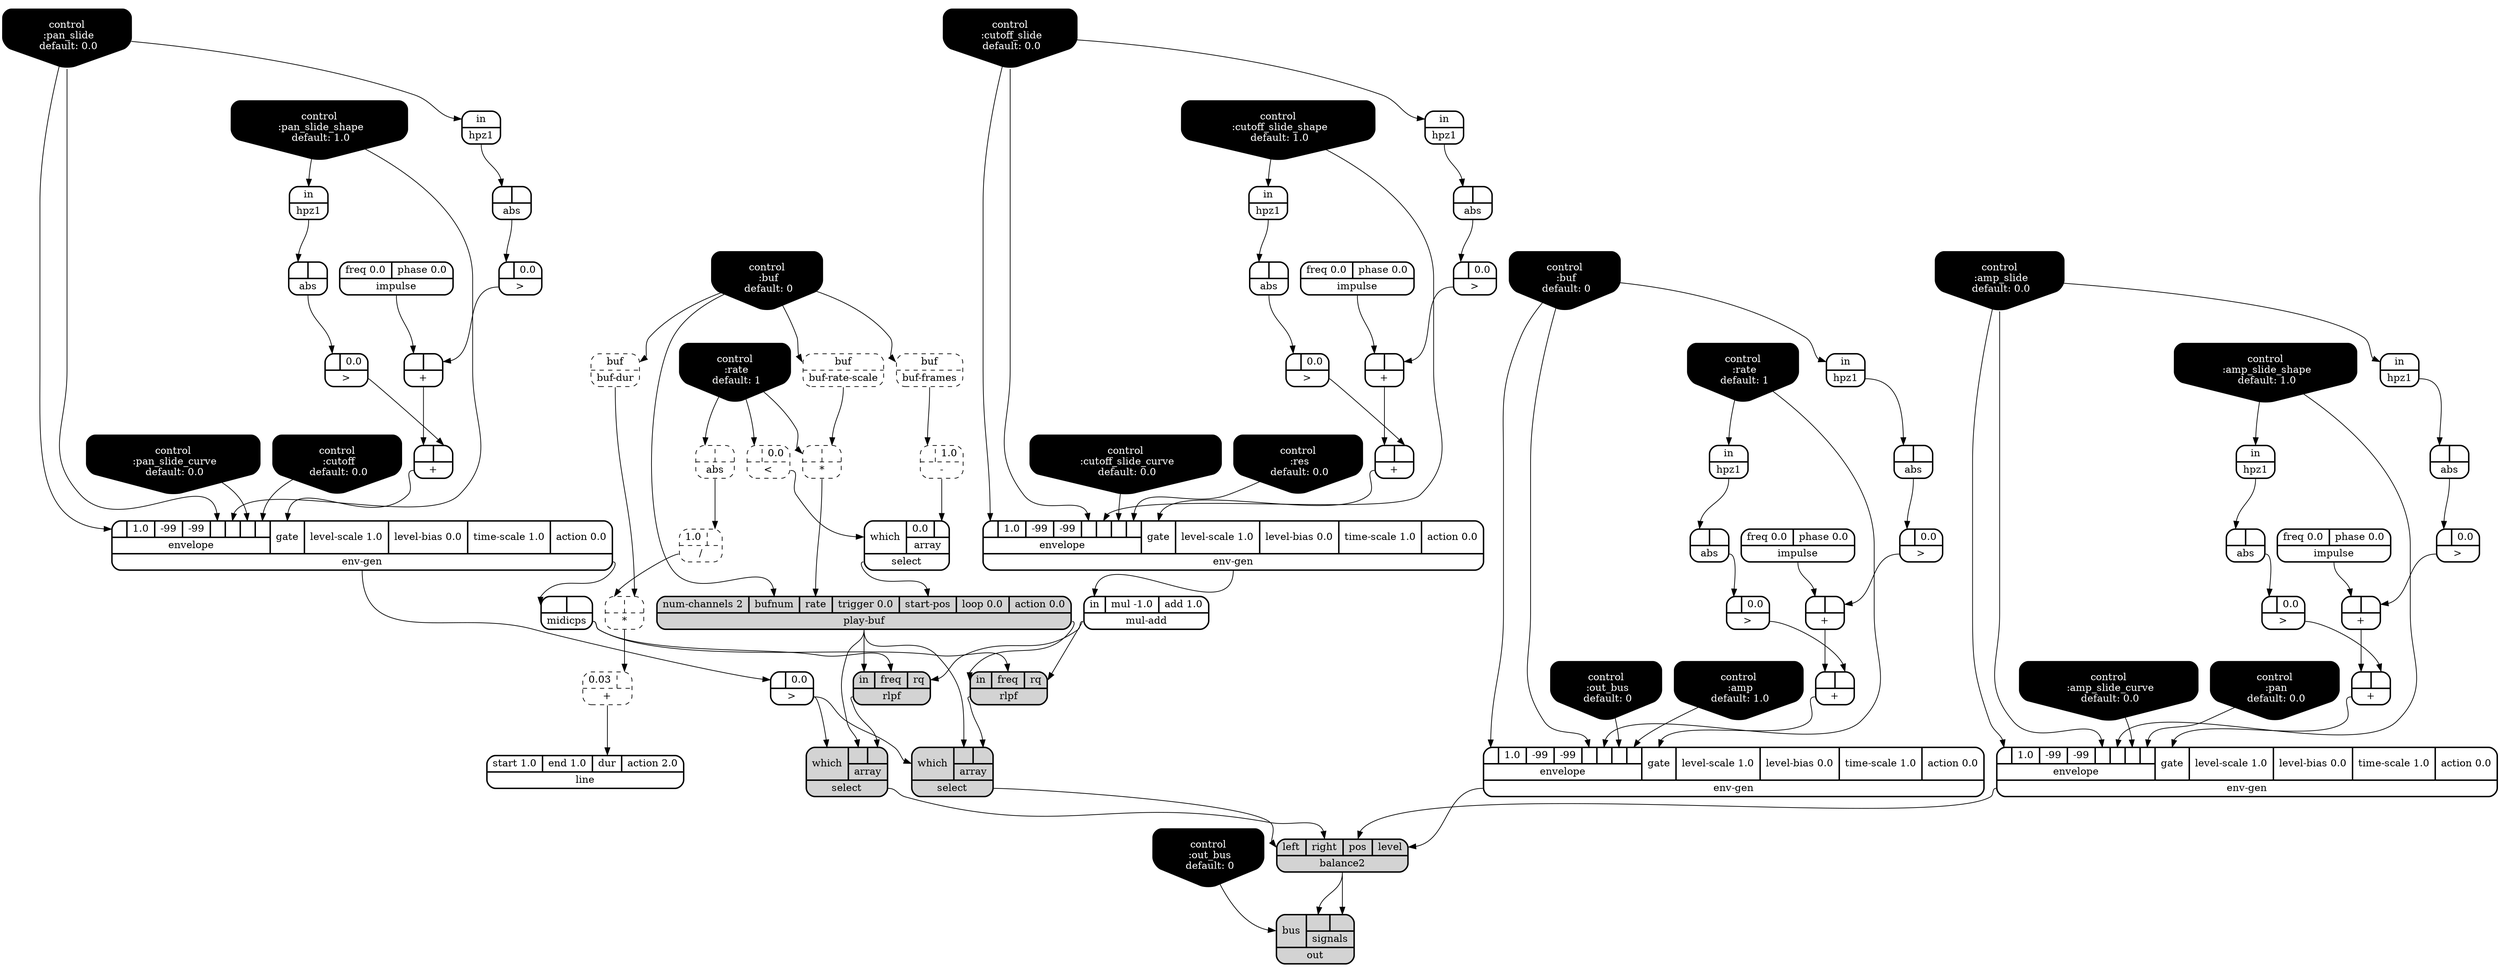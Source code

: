 digraph synthdef {
36 [label = "{{ <a> |<b> } |<__UG_NAME__>* }" style="dashed, rounded" shape=record rankdir=LR];
78 [label = "{{ <a> |<b> } |<__UG_NAME__>* }" style="dashed, rounded" shape=record rankdir=LR];
23 [label = "{{ <a> |<b> } |<__UG_NAME__>+ }" style="bold, rounded" shape=record rankdir=LR];
28 [label = "{{ <a> |<b> } |<__UG_NAME__>+ }" style="bold, rounded" shape=record rankdir=LR];
32 [label = "{{ <a> |<b> } |<__UG_NAME__>+ }" style="bold, rounded" shape=record rankdir=LR];
46 [label = "{{ <a> |<b> } |<__UG_NAME__>+ }" style="bold, rounded" shape=record rankdir=LR];
54 [label = "{{ <a> |<b> } |<__UG_NAME__>+ }" style="bold, rounded" shape=record rankdir=LR];
63 [label = "{{ <a> |<b> } |<__UG_NAME__>+ }" style="bold, rounded" shape=record rankdir=LR];
67 [label = "{{ <a> |<b> } |<__UG_NAME__>+ }" style="bold, rounded" shape=record rankdir=LR];
71 [label = "{{ <a> |<b> } |<__UG_NAME__>+ }" style="bold, rounded" shape=record rankdir=LR];
79 [label = "{{ <a> 0.03|<b> } |<__UG_NAME__>+ }" style="dashed, rounded" shape=record rankdir=LR];
39 [label = "{{ <a> |<b> 1.0} |<__UG_NAME__>- }" style="dashed, rounded" shape=record rankdir=LR];
76 [label = "{{ <a> 1.0|<b> } |<__UG_NAME__>/ }" style="dashed, rounded" shape=record rankdir=LR];
37 [label = "{{ <a> |<b> 0.0} |<__UG_NAME__>\< }" style="dashed, rounded" shape=record rankdir=LR];
22 [label = "{{ <a> |<b> 0.0} |<__UG_NAME__>\> }" style="bold, rounded" shape=record rankdir=LR];
27 [label = "{{ <a> |<b> 0.0} |<__UG_NAME__>\> }" style="bold, rounded" shape=record rankdir=LR];
31 [label = "{{ <a> |<b> 0.0} |<__UG_NAME__>\> }" style="bold, rounded" shape=record rankdir=LR];
34 [label = "{{ <a> |<b> 0.0} |<__UG_NAME__>\> }" style="bold, rounded" shape=record rankdir=LR];
45 [label = "{{ <a> |<b> 0.0} |<__UG_NAME__>\> }" style="bold, rounded" shape=record rankdir=LR];
53 [label = "{{ <a> |<b> 0.0} |<__UG_NAME__>\> }" style="bold, rounded" shape=record rankdir=LR];
57 [label = "{{ <a> |<b> 0.0} |<__UG_NAME__>\> }" style="bold, rounded" shape=record rankdir=LR];
66 [label = "{{ <a> |<b> 0.0} |<__UG_NAME__>\> }" style="bold, rounded" shape=record rankdir=LR];
70 [label = "{{ <a> |<b> 0.0} |<__UG_NAME__>\> }" style="bold, rounded" shape=record rankdir=LR];
21 [label = "{{ <a> |<b> } |<__UG_NAME__>abs }" style="bold, rounded" shape=record rankdir=LR];
26 [label = "{{ <a> |<b> } |<__UG_NAME__>abs }" style="bold, rounded" shape=record rankdir=LR];
30 [label = "{{ <a> |<b> } |<__UG_NAME__>abs }" style="bold, rounded" shape=record rankdir=LR];
44 [label = "{{ <a> |<b> } |<__UG_NAME__>abs }" style="bold, rounded" shape=record rankdir=LR];
52 [label = "{{ <a> |<b> } |<__UG_NAME__>abs }" style="bold, rounded" shape=record rankdir=LR];
56 [label = "{{ <a> |<b> } |<__UG_NAME__>abs }" style="bold, rounded" shape=record rankdir=LR];
59 [label = "{{ <a> |<b> } |<__UG_NAME__>abs }" style="bold, rounded" shape=record rankdir=LR];
69 [label = "{{ <a> |<b> } |<__UG_NAME__>abs }" style="bold, rounded" shape=record rankdir=LR];
75 [label = "{{ <a> |<b> } |<__UG_NAME__>abs }" style="dashed, rounded" shape=record rankdir=LR];
73 [label = "{{ <left> left|<right> right|<pos> pos|<level> level} |<__UG_NAME__>balance2 }" style="filled, bold, rounded"  shape=record rankdir=LR];
77 [label = "{{ <buf> buf} |<__UG_NAME__>buf-dur }" style="dashed, rounded" shape=record rankdir=LR];
38 [label = "{{ <buf> buf} |<__UG_NAME__>buf-frames }" style="dashed, rounded" shape=record rankdir=LR];
35 [label = "{{ <buf> buf} |<__UG_NAME__>buf-rate-scale }" style="dashed, rounded" shape=record rankdir=LR];
0 [label = "control
 :buf
 default: 0" shape=invhouse style="rounded, filled, bold" fillcolor=black fontcolor=white ]; 
1 [label = "control
 :rate
 default: 1" shape=invhouse style="rounded, filled, bold" fillcolor=black fontcolor=white ]; 
2 [label = "control
 :out_bus
 default: 0" shape=invhouse style="rounded, filled, bold" fillcolor=black fontcolor=white ]; 
3 [label = "control
 :buf
 default: 0" shape=invhouse style="rounded, filled, bold" fillcolor=black fontcolor=white ]; 
4 [label = "control
 :rate
 default: 1" shape=invhouse style="rounded, filled, bold" fillcolor=black fontcolor=white ]; 
5 [label = "control
 :out_bus
 default: 0" shape=invhouse style="rounded, filled, bold" fillcolor=black fontcolor=white ]; 
6 [label = "control
 :amp
 default: 1.0" shape=invhouse style="rounded, filled, bold" fillcolor=black fontcolor=white ]; 
7 [label = "control
 :amp_slide
 default: 0.0" shape=invhouse style="rounded, filled, bold" fillcolor=black fontcolor=white ]; 
8 [label = "control
 :amp_slide_shape
 default: 1.0" shape=invhouse style="rounded, filled, bold" fillcolor=black fontcolor=white ]; 
9 [label = "control
 :amp_slide_curve
 default: 0.0" shape=invhouse style="rounded, filled, bold" fillcolor=black fontcolor=white ]; 
10 [label = "control
 :pan
 default: 0.0" shape=invhouse style="rounded, filled, bold" fillcolor=black fontcolor=white ]; 
11 [label = "control
 :pan_slide
 default: 0.0" shape=invhouse style="rounded, filled, bold" fillcolor=black fontcolor=white ]; 
12 [label = "control
 :pan_slide_shape
 default: 1.0" shape=invhouse style="rounded, filled, bold" fillcolor=black fontcolor=white ]; 
13 [label = "control
 :pan_slide_curve
 default: 0.0" shape=invhouse style="rounded, filled, bold" fillcolor=black fontcolor=white ]; 
14 [label = "control
 :cutoff
 default: 0.0" shape=invhouse style="rounded, filled, bold" fillcolor=black fontcolor=white ]; 
15 [label = "control
 :cutoff_slide
 default: 0.0" shape=invhouse style="rounded, filled, bold" fillcolor=black fontcolor=white ]; 
16 [label = "control
 :cutoff_slide_shape
 default: 1.0" shape=invhouse style="rounded, filled, bold" fillcolor=black fontcolor=white ]; 
17 [label = "control
 :cutoff_slide_curve
 default: 0.0" shape=invhouse style="rounded, filled, bold" fillcolor=black fontcolor=white ]; 
18 [label = "control
 :res
 default: 0.0" shape=invhouse style="rounded, filled, bold" fillcolor=black fontcolor=white ]; 
33 [label = "{{ {{<envelope___control___0>|1.0|-99|-99|<envelope___control___4>|<envelope___control___5>|<envelope___control___6>|<envelope___control___7>}|envelope}|<gate> gate|<level____scale> level-scale 1.0|<level____bias> level-bias 0.0|<time____scale> time-scale 1.0|<action> action 0.0} |<__UG_NAME__>env-gen }" style="bold, rounded" shape=record rankdir=LR];
47 [label = "{{ {{<envelope___control___0>|1.0|-99|-99|<envelope___control___4>|<envelope___control___5>|<envelope___control___6>|<envelope___control___7>}|envelope}|<gate> gate|<level____scale> level-scale 1.0|<level____bias> level-bias 0.0|<time____scale> time-scale 1.0|<action> action 0.0} |<__UG_NAME__>env-gen }" style="bold, rounded" shape=record rankdir=LR];
64 [label = "{{ {{<envelope___control___0>|1.0|-99|-99|<envelope___control___4>|<envelope___control___5>|<envelope___control___6>|<envelope___control___7>}|envelope}|<gate> gate|<level____scale> level-scale 1.0|<level____bias> level-bias 0.0|<time____scale> time-scale 1.0|<action> action 0.0} |<__UG_NAME__>env-gen }" style="bold, rounded" shape=record rankdir=LR];
72 [label = "{{ {{<envelope___control___0>|1.0|-99|-99|<envelope___control___4>|<envelope___control___5>|<envelope___control___6>|<envelope___control___7>}|envelope}|<gate> gate|<level____scale> level-scale 1.0|<level____bias> level-bias 0.0|<time____scale> time-scale 1.0|<action> action 0.0} |<__UG_NAME__>env-gen }" style="bold, rounded" shape=record rankdir=LR];
20 [label = "{{ <in> in} |<__UG_NAME__>hpz1 }" style="bold, rounded" shape=record rankdir=LR];
25 [label = "{{ <in> in} |<__UG_NAME__>hpz1 }" style="bold, rounded" shape=record rankdir=LR];
29 [label = "{{ <in> in} |<__UG_NAME__>hpz1 }" style="bold, rounded" shape=record rankdir=LR];
43 [label = "{{ <in> in} |<__UG_NAME__>hpz1 }" style="bold, rounded" shape=record rankdir=LR];
51 [label = "{{ <in> in} |<__UG_NAME__>hpz1 }" style="bold, rounded" shape=record rankdir=LR];
55 [label = "{{ <in> in} |<__UG_NAME__>hpz1 }" style="bold, rounded" shape=record rankdir=LR];
58 [label = "{{ <in> in} |<__UG_NAME__>hpz1 }" style="bold, rounded" shape=record rankdir=LR];
68 [label = "{{ <in> in} |<__UG_NAME__>hpz1 }" style="bold, rounded" shape=record rankdir=LR];
19 [label = "{{ <freq> freq 0.0|<phase> phase 0.0} |<__UG_NAME__>impulse }" style="bold, rounded" shape=record rankdir=LR];
24 [label = "{{ <freq> freq 0.0|<phase> phase 0.0} |<__UG_NAME__>impulse }" style="bold, rounded" shape=record rankdir=LR];
50 [label = "{{ <freq> freq 0.0|<phase> phase 0.0} |<__UG_NAME__>impulse }" style="bold, rounded" shape=record rankdir=LR];
65 [label = "{{ <freq> freq 0.0|<phase> phase 0.0} |<__UG_NAME__>impulse }" style="bold, rounded" shape=record rankdir=LR];
80 [label = "{{ <start> start 1.0|<end> end 1.0|<dur> dur|<action> action 2.0} |<__UG_NAME__>line }" style="bold, rounded" shape=record rankdir=LR];
42 [label = "{{ <a> |<b> } |<__UG_NAME__>midicps }" style="bold, rounded" shape=record rankdir=LR];
48 [label = "{{ <in> in|<mul> mul -1.0|<add> add 1.0} |<__UG_NAME__>mul-add }" style="bold, rounded" shape=record rankdir=LR];
74 [label = "{{ <bus> bus|{{<signals___balance2___0>|<signals___balance2___1>}|signals}} |<__UG_NAME__>out }" style="filled, bold, rounded"  shape=record rankdir=LR];
41 [label = "{{ <num____channels> num-channels 2|<bufnum> bufnum|<rate> rate|<trigger> trigger 0.0|<start____pos> start-pos|<loop> loop 0.0|<action> action 0.0} |<__UG_NAME__>play-buf }" style="filled, bold, rounded"  shape=record rankdir=LR];
49 [label = "{{ <in> in|<freq> freq|<rq> rq} |<__UG_NAME__>rlpf }" style="filled, bold, rounded"  shape=record rankdir=LR];
60 [label = "{{ <in> in|<freq> freq|<rq> rq} |<__UG_NAME__>rlpf }" style="filled, bold, rounded"  shape=record rankdir=LR];
40 [label = "{{ <which> which|{{0.0|<array___binary____op____u____gen___1>}|array}} |<__UG_NAME__>select }" style="bold, rounded" shape=record rankdir=LR];
61 [label = "{{ <which> which|{{<array___play____buf___0>|<array___rlpf___1>}|array}} |<__UG_NAME__>select }" style="filled, bold, rounded"  shape=record rankdir=LR];
62 [label = "{{ <which> which|{{<array___play____buf___0>|<array___rlpf___1>}|array}} |<__UG_NAME__>select }" style="filled, bold, rounded"  shape=record rankdir=LR];

35:__UG_NAME__ -> 36:b ;
1:__UG_NAME__ -> 36:a ;
77:__UG_NAME__ -> 78:b ;
76:__UG_NAME__ -> 78:a ;
22:__UG_NAME__ -> 23:b ;
19:__UG_NAME__ -> 23:a ;
27:__UG_NAME__ -> 28:b ;
24:__UG_NAME__ -> 28:a ;
31:__UG_NAME__ -> 32:b ;
28:__UG_NAME__ -> 32:a ;
45:__UG_NAME__ -> 46:b ;
23:__UG_NAME__ -> 46:a ;
53:__UG_NAME__ -> 54:b ;
50:__UG_NAME__ -> 54:a ;
57:__UG_NAME__ -> 63:b ;
54:__UG_NAME__ -> 63:a ;
66:__UG_NAME__ -> 67:b ;
65:__UG_NAME__ -> 67:a ;
70:__UG_NAME__ -> 71:b ;
67:__UG_NAME__ -> 71:a ;
78:__UG_NAME__ -> 79:b ;
38:__UG_NAME__ -> 39:a ;
75:__UG_NAME__ -> 76:b ;
1:__UG_NAME__ -> 37:a ;
21:__UG_NAME__ -> 22:a ;
26:__UG_NAME__ -> 27:a ;
30:__UG_NAME__ -> 31:a ;
33:__UG_NAME__ -> 34:a ;
44:__UG_NAME__ -> 45:a ;
52:__UG_NAME__ -> 53:a ;
56:__UG_NAME__ -> 57:a ;
59:__UG_NAME__ -> 66:a ;
69:__UG_NAME__ -> 70:a ;
20:__UG_NAME__ -> 21:a ;
25:__UG_NAME__ -> 26:a ;
29:__UG_NAME__ -> 30:a ;
43:__UG_NAME__ -> 44:a ;
51:__UG_NAME__ -> 52:a ;
55:__UG_NAME__ -> 56:a ;
58:__UG_NAME__ -> 59:a ;
68:__UG_NAME__ -> 69:a ;
1:__UG_NAME__ -> 75:a ;
72:__UG_NAME__ -> 73:level ;
64:__UG_NAME__ -> 73:pos ;
62:__UG_NAME__ -> 73:right ;
61:__UG_NAME__ -> 73:left ;
0:__UG_NAME__ -> 77:buf ;
0:__UG_NAME__ -> 38:buf ;
0:__UG_NAME__ -> 35:buf ;
32:__UG_NAME__ -> 33:gate ;
11:__UG_NAME__ -> 33:envelope___control___0 ;
11:__UG_NAME__ -> 33:envelope___control___4 ;
12:__UG_NAME__ -> 33:envelope___control___5 ;
13:__UG_NAME__ -> 33:envelope___control___6 ;
14:__UG_NAME__ -> 33:envelope___control___7 ;
46:__UG_NAME__ -> 47:gate ;
15:__UG_NAME__ -> 47:envelope___control___0 ;
15:__UG_NAME__ -> 47:envelope___control___4 ;
16:__UG_NAME__ -> 47:envelope___control___5 ;
17:__UG_NAME__ -> 47:envelope___control___6 ;
18:__UG_NAME__ -> 47:envelope___control___7 ;
63:__UG_NAME__ -> 64:gate ;
7:__UG_NAME__ -> 64:envelope___control___0 ;
7:__UG_NAME__ -> 64:envelope___control___4 ;
8:__UG_NAME__ -> 64:envelope___control___5 ;
9:__UG_NAME__ -> 64:envelope___control___6 ;
10:__UG_NAME__ -> 64:envelope___control___7 ;
71:__UG_NAME__ -> 72:gate ;
3:__UG_NAME__ -> 72:envelope___control___0 ;
3:__UG_NAME__ -> 72:envelope___control___4 ;
4:__UG_NAME__ -> 72:envelope___control___5 ;
5:__UG_NAME__ -> 72:envelope___control___6 ;
6:__UG_NAME__ -> 72:envelope___control___7 ;
15:__UG_NAME__ -> 20:in ;
11:__UG_NAME__ -> 25:in ;
12:__UG_NAME__ -> 29:in ;
16:__UG_NAME__ -> 43:in ;
7:__UG_NAME__ -> 51:in ;
8:__UG_NAME__ -> 55:in ;
3:__UG_NAME__ -> 58:in ;
4:__UG_NAME__ -> 68:in ;
79:__UG_NAME__ -> 80:dur ;
33:__UG_NAME__ -> 42:a ;
47:__UG_NAME__ -> 48:in ;
73:__UG_NAME__ -> 74:signals___balance2___0 ;
73:__UG_NAME__ -> 74:signals___balance2___1 ;
2:__UG_NAME__ -> 74:bus ;
40:__UG_NAME__ -> 41:start____pos ;
36:__UG_NAME__ -> 41:rate ;
0:__UG_NAME__ -> 41:bufnum ;
48:__UG_NAME__ -> 49:rq ;
42:__UG_NAME__ -> 49:freq ;
41:__UG_NAME__ -> 49:in ;
48:__UG_NAME__ -> 60:rq ;
42:__UG_NAME__ -> 60:freq ;
41:__UG_NAME__ -> 60:in ;
39:__UG_NAME__ -> 40:array___binary____op____u____gen___1 ;
37:__UG_NAME__ -> 40:which ;
41:__UG_NAME__ -> 61:array___play____buf___0 ;
60:__UG_NAME__ -> 61:array___rlpf___1 ;
34:__UG_NAME__ -> 61:which ;
41:__UG_NAME__ -> 62:array___play____buf___0 ;
49:__UG_NAME__ -> 62:array___rlpf___1 ;
34:__UG_NAME__ -> 62:which ;

}